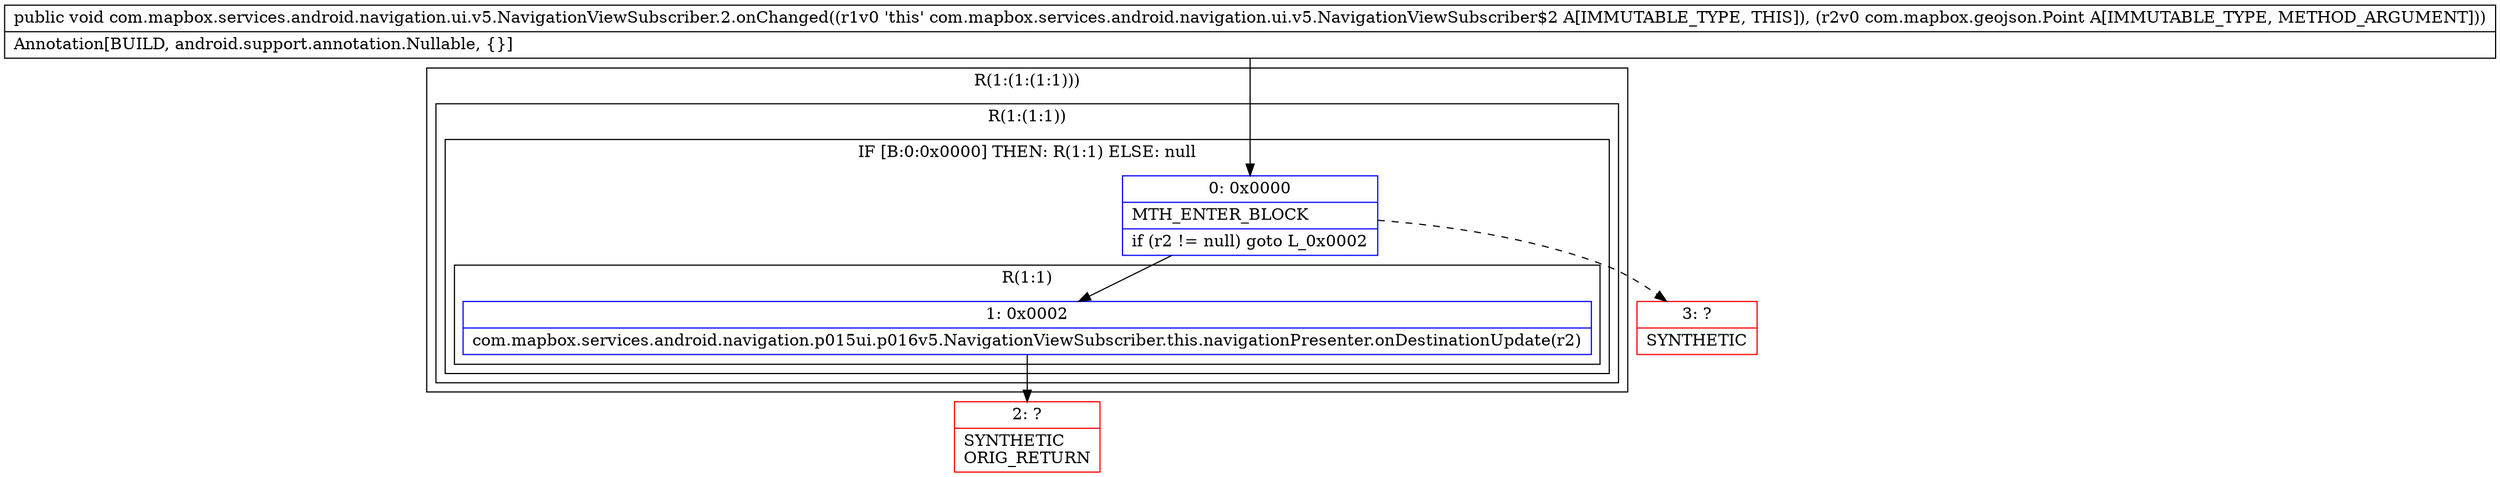 digraph "CFG forcom.mapbox.services.android.navigation.ui.v5.NavigationViewSubscriber.2.onChanged(Lcom\/mapbox\/geojson\/Point;)V" {
subgraph cluster_Region_662366208 {
label = "R(1:(1:(1:1)))";
node [shape=record,color=blue];
subgraph cluster_Region_675538255 {
label = "R(1:(1:1))";
node [shape=record,color=blue];
subgraph cluster_IfRegion_333189360 {
label = "IF [B:0:0x0000] THEN: R(1:1) ELSE: null";
node [shape=record,color=blue];
Node_0 [shape=record,label="{0\:\ 0x0000|MTH_ENTER_BLOCK\l|if (r2 != null) goto L_0x0002\l}"];
subgraph cluster_Region_591353780 {
label = "R(1:1)";
node [shape=record,color=blue];
Node_1 [shape=record,label="{1\:\ 0x0002|com.mapbox.services.android.navigation.p015ui.p016v5.NavigationViewSubscriber.this.navigationPresenter.onDestinationUpdate(r2)\l}"];
}
}
}
}
Node_2 [shape=record,color=red,label="{2\:\ ?|SYNTHETIC\lORIG_RETURN\l}"];
Node_3 [shape=record,color=red,label="{3\:\ ?|SYNTHETIC\l}"];
MethodNode[shape=record,label="{public void com.mapbox.services.android.navigation.ui.v5.NavigationViewSubscriber.2.onChanged((r1v0 'this' com.mapbox.services.android.navigation.ui.v5.NavigationViewSubscriber$2 A[IMMUTABLE_TYPE, THIS]), (r2v0 com.mapbox.geojson.Point A[IMMUTABLE_TYPE, METHOD_ARGUMENT]))  | Annotation[BUILD, android.support.annotation.Nullable, \{\}]\l}"];
MethodNode -> Node_0;
Node_0 -> Node_1;
Node_0 -> Node_3[style=dashed];
Node_1 -> Node_2;
}


